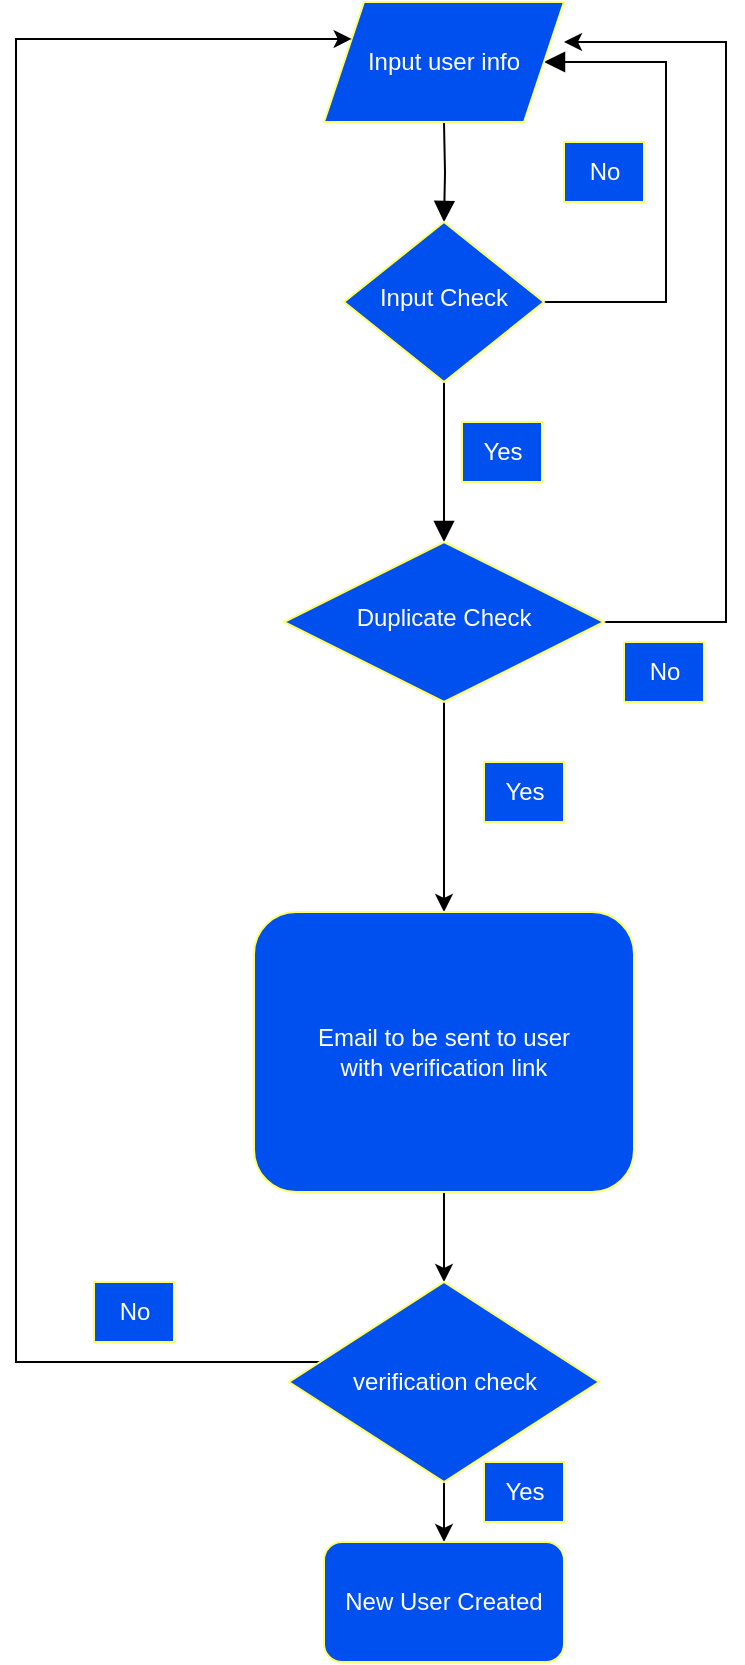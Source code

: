 <mxfile version="21.3.7" type="github">
  <diagram id="C5RBs43oDa-KdzZeNtuy" name="Page-1">
    <mxGraphModel dx="880" dy="452" grid="1" gridSize="10" guides="1" tooltips="1" connect="1" arrows="1" fold="1" page="1" pageScale="1" pageWidth="827" pageHeight="1169" math="0" shadow="0">
      <root>
        <mxCell id="WIyWlLk6GJQsqaUBKTNV-0" />
        <mxCell id="WIyWlLk6GJQsqaUBKTNV-1" parent="WIyWlLk6GJQsqaUBKTNV-0" />
        <mxCell id="Reb8i6HQOB5fukadBDTH-4" value="" style="rounded=0;html=1;jettySize=auto;orthogonalLoop=1;fontSize=11;endArrow=block;endFill=1;endSize=8;strokeWidth=1;shadow=0;labelBackgroundColor=none;edgeStyle=orthogonalEdgeStyle;fillColor=#0050ef;strokeColor=#000000;" edge="1" parent="WIyWlLk6GJQsqaUBKTNV-1" target="Reb8i6HQOB5fukadBDTH-7">
          <mxGeometry relative="1" as="geometry">
            <mxPoint x="365" y="160" as="sourcePoint" />
          </mxGeometry>
        </mxCell>
        <mxCell id="Reb8i6HQOB5fukadBDTH-5" value="Yes" style="rounded=0;html=1;jettySize=auto;orthogonalLoop=1;fontSize=11;endArrow=block;endFill=1;endSize=8;strokeWidth=1;shadow=0;labelBackgroundColor=none;edgeStyle=orthogonalEdgeStyle;fillColor=#0050ef;strokeColor=#000000;" edge="1" parent="WIyWlLk6GJQsqaUBKTNV-1" source="Reb8i6HQOB5fukadBDTH-7" target="Reb8i6HQOB5fukadBDTH-10">
          <mxGeometry y="20" relative="1" as="geometry">
            <mxPoint as="offset" />
          </mxGeometry>
        </mxCell>
        <mxCell id="Reb8i6HQOB5fukadBDTH-6" value="" style="edgeStyle=orthogonalEdgeStyle;rounded=0;html=1;jettySize=auto;orthogonalLoop=1;fontSize=11;endArrow=block;endFill=1;endSize=8;strokeWidth=1;shadow=0;labelBackgroundColor=none;entryX=1;entryY=0.5;entryDx=0;entryDy=0;fillColor=#0050ef;strokeColor=#000000;" edge="1" parent="WIyWlLk6GJQsqaUBKTNV-1" source="Reb8i6HQOB5fukadBDTH-7" target="Reb8i6HQOB5fukadBDTH-13">
          <mxGeometry y="26" relative="1" as="geometry">
            <mxPoint as="offset" />
            <mxPoint x="475" y="130" as="targetPoint" />
            <Array as="points">
              <mxPoint x="476" y="250" />
              <mxPoint x="476" y="130" />
            </Array>
          </mxGeometry>
        </mxCell>
        <mxCell id="Reb8i6HQOB5fukadBDTH-7" value="Input Check" style="rhombus;whiteSpace=wrap;html=1;shadow=0;fontFamily=Helvetica;fontSize=12;align=center;strokeWidth=1;spacing=6;spacingTop=-4;fillColor=#0050ef;fontColor=#ffffff;strokeColor=#FFFF66;" vertex="1" parent="WIyWlLk6GJQsqaUBKTNV-1">
          <mxGeometry x="315" y="210" width="100" height="80" as="geometry" />
        </mxCell>
        <mxCell id="Reb8i6HQOB5fukadBDTH-8" style="edgeStyle=orthogonalEdgeStyle;rounded=0;orthogonalLoop=1;jettySize=auto;html=1;entryX=0.5;entryY=0;entryDx=0;entryDy=0;fillColor=#0050ef;strokeColor=#000000;" edge="1" parent="WIyWlLk6GJQsqaUBKTNV-1" source="Reb8i6HQOB5fukadBDTH-10" target="Reb8i6HQOB5fukadBDTH-12">
          <mxGeometry relative="1" as="geometry" />
        </mxCell>
        <mxCell id="Reb8i6HQOB5fukadBDTH-9" style="edgeStyle=orthogonalEdgeStyle;rounded=0;orthogonalLoop=1;jettySize=auto;html=1;fillColor=#0050ef;strokeColor=#000000;" edge="1" parent="WIyWlLk6GJQsqaUBKTNV-1" source="Reb8i6HQOB5fukadBDTH-10">
          <mxGeometry relative="1" as="geometry">
            <mxPoint x="425" y="120" as="targetPoint" />
            <Array as="points">
              <mxPoint x="506" y="410" />
            </Array>
          </mxGeometry>
        </mxCell>
        <mxCell id="Reb8i6HQOB5fukadBDTH-10" value="Duplicate Check" style="rhombus;whiteSpace=wrap;html=1;shadow=0;fontFamily=Helvetica;fontSize=12;align=center;strokeWidth=1;spacing=6;spacingTop=-4;fillColor=#0050ef;fontColor=#ffffff;strokeColor=#FFFF66;" vertex="1" parent="WIyWlLk6GJQsqaUBKTNV-1">
          <mxGeometry x="285" y="370" width="160" height="80" as="geometry" />
        </mxCell>
        <mxCell id="Reb8i6HQOB5fukadBDTH-11" style="edgeStyle=orthogonalEdgeStyle;rounded=0;orthogonalLoop=1;jettySize=auto;html=1;entryX=0.5;entryY=0;entryDx=0;entryDy=0;fillColor=#0050ef;strokeColor=#000000;" edge="1" parent="WIyWlLk6GJQsqaUBKTNV-1" source="Reb8i6HQOB5fukadBDTH-12" target="Reb8i6HQOB5fukadBDTH-18">
          <mxGeometry relative="1" as="geometry" />
        </mxCell>
        <mxCell id="Reb8i6HQOB5fukadBDTH-12" value="Email to be sent to user &lt;br&gt;with verification link" style="rounded=1;whiteSpace=wrap;html=1;fontSize=12;glass=0;strokeWidth=1;shadow=0;fillColor=#0050ef;fontColor=#ffffff;strokeColor=#FFFF66;" vertex="1" parent="WIyWlLk6GJQsqaUBKTNV-1">
          <mxGeometry x="270" y="555" width="190" height="140" as="geometry" />
        </mxCell>
        <mxCell id="Reb8i6HQOB5fukadBDTH-13" value="Input user info" style="shape=parallelogram;perimeter=parallelogramPerimeter;whiteSpace=wrap;html=1;fixedSize=1;fillColor=#0050ef;fontColor=#ffffff;strokeColor=#FFFF66;" vertex="1" parent="WIyWlLk6GJQsqaUBKTNV-1">
          <mxGeometry x="305" y="100" width="120" height="60" as="geometry" />
        </mxCell>
        <mxCell id="Reb8i6HQOB5fukadBDTH-14" value="Yes" style="text;html=1;align=center;verticalAlign=middle;resizable=0;points=[];autosize=1;strokeColor=#FFFF66;fillColor=#0050ef;fontColor=#ffffff;" vertex="1" parent="WIyWlLk6GJQsqaUBKTNV-1">
          <mxGeometry x="374" y="310" width="40" height="30" as="geometry" />
        </mxCell>
        <mxCell id="Reb8i6HQOB5fukadBDTH-15" value="No&lt;br&gt;" style="text;html=1;align=center;verticalAlign=middle;resizable=0;points=[];autosize=1;strokeColor=#FFFF66;fillColor=#0050ef;fontColor=#ffffff;" vertex="1" parent="WIyWlLk6GJQsqaUBKTNV-1">
          <mxGeometry x="455" y="420" width="40" height="30" as="geometry" />
        </mxCell>
        <mxCell id="Reb8i6HQOB5fukadBDTH-16" style="edgeStyle=orthogonalEdgeStyle;rounded=0;orthogonalLoop=1;jettySize=auto;html=1;fillColor=#0050ef;strokeColor=#000000;" edge="1" parent="WIyWlLk6GJQsqaUBKTNV-1" source="Reb8i6HQOB5fukadBDTH-18">
          <mxGeometry relative="1" as="geometry">
            <mxPoint x="365" y="870" as="targetPoint" />
          </mxGeometry>
        </mxCell>
        <mxCell id="Reb8i6HQOB5fukadBDTH-17" style="edgeStyle=orthogonalEdgeStyle;rounded=0;orthogonalLoop=1;jettySize=auto;html=1;entryX=0;entryY=0.25;entryDx=0;entryDy=0;" edge="1" parent="WIyWlLk6GJQsqaUBKTNV-1" source="Reb8i6HQOB5fukadBDTH-18" target="Reb8i6HQOB5fukadBDTH-13">
          <mxGeometry relative="1" as="geometry">
            <mxPoint x="150" y="130" as="targetPoint" />
            <Array as="points">
              <mxPoint x="151" y="780" />
              <mxPoint x="151" y="119" />
            </Array>
          </mxGeometry>
        </mxCell>
        <mxCell id="Reb8i6HQOB5fukadBDTH-18" value="verification check" style="rhombus;whiteSpace=wrap;html=1;fillColor=#0050ef;fontColor=#ffffff;strokeColor=#FFFF66;" vertex="1" parent="WIyWlLk6GJQsqaUBKTNV-1">
          <mxGeometry x="287.5" y="740" width="155" height="100" as="geometry" />
        </mxCell>
        <mxCell id="Reb8i6HQOB5fukadBDTH-19" value="New User Created" style="rounded=1;whiteSpace=wrap;html=1;fillColor=#0050ef;fontColor=#ffffff;strokeColor=#FFFF66;" vertex="1" parent="WIyWlLk6GJQsqaUBKTNV-1">
          <mxGeometry x="305" y="870" width="120" height="60" as="geometry" />
        </mxCell>
        <mxCell id="Reb8i6HQOB5fukadBDTH-20" value="NO" style="text;html=1;align=center;verticalAlign=middle;resizable=0;points=[];autosize=1;strokeColor=none;fillColor=none;" vertex="1" parent="WIyWlLk6GJQsqaUBKTNV-1">
          <mxGeometry x="190" y="740" width="40" height="30" as="geometry" />
        </mxCell>
        <mxCell id="Reb8i6HQOB5fukadBDTH-21" value="Yes" style="text;html=1;align=center;verticalAlign=middle;resizable=0;points=[];autosize=1;strokeColor=#FFFF66;fillColor=#0050ef;fontColor=#ffffff;" vertex="1" parent="WIyWlLk6GJQsqaUBKTNV-1">
          <mxGeometry x="385" y="480" width="40" height="30" as="geometry" />
        </mxCell>
        <mxCell id="Reb8i6HQOB5fukadBDTH-22" value="No&lt;br&gt;" style="text;html=1;align=center;verticalAlign=middle;resizable=0;points=[];autosize=1;strokeColor=#FFFF66;fillColor=#0050ef;fontColor=#ffffff;" vertex="1" parent="WIyWlLk6GJQsqaUBKTNV-1">
          <mxGeometry x="425" y="170" width="40" height="30" as="geometry" />
        </mxCell>
        <mxCell id="Reb8i6HQOB5fukadBDTH-23" value="No&lt;br&gt;" style="text;html=1;align=center;verticalAlign=middle;resizable=0;points=[];autosize=1;strokeColor=#FFFF66;fillColor=#0050ef;fontColor=#ffffff;" vertex="1" parent="WIyWlLk6GJQsqaUBKTNV-1">
          <mxGeometry x="190" y="740" width="40" height="30" as="geometry" />
        </mxCell>
        <mxCell id="Reb8i6HQOB5fukadBDTH-24" value="Yes" style="text;html=1;align=center;verticalAlign=middle;resizable=0;points=[];autosize=1;strokeColor=#FFFF66;fillColor=#0050ef;fontColor=#ffffff;" vertex="1" parent="WIyWlLk6GJQsqaUBKTNV-1">
          <mxGeometry x="385" y="830" width="40" height="30" as="geometry" />
        </mxCell>
      </root>
    </mxGraphModel>
  </diagram>
</mxfile>
